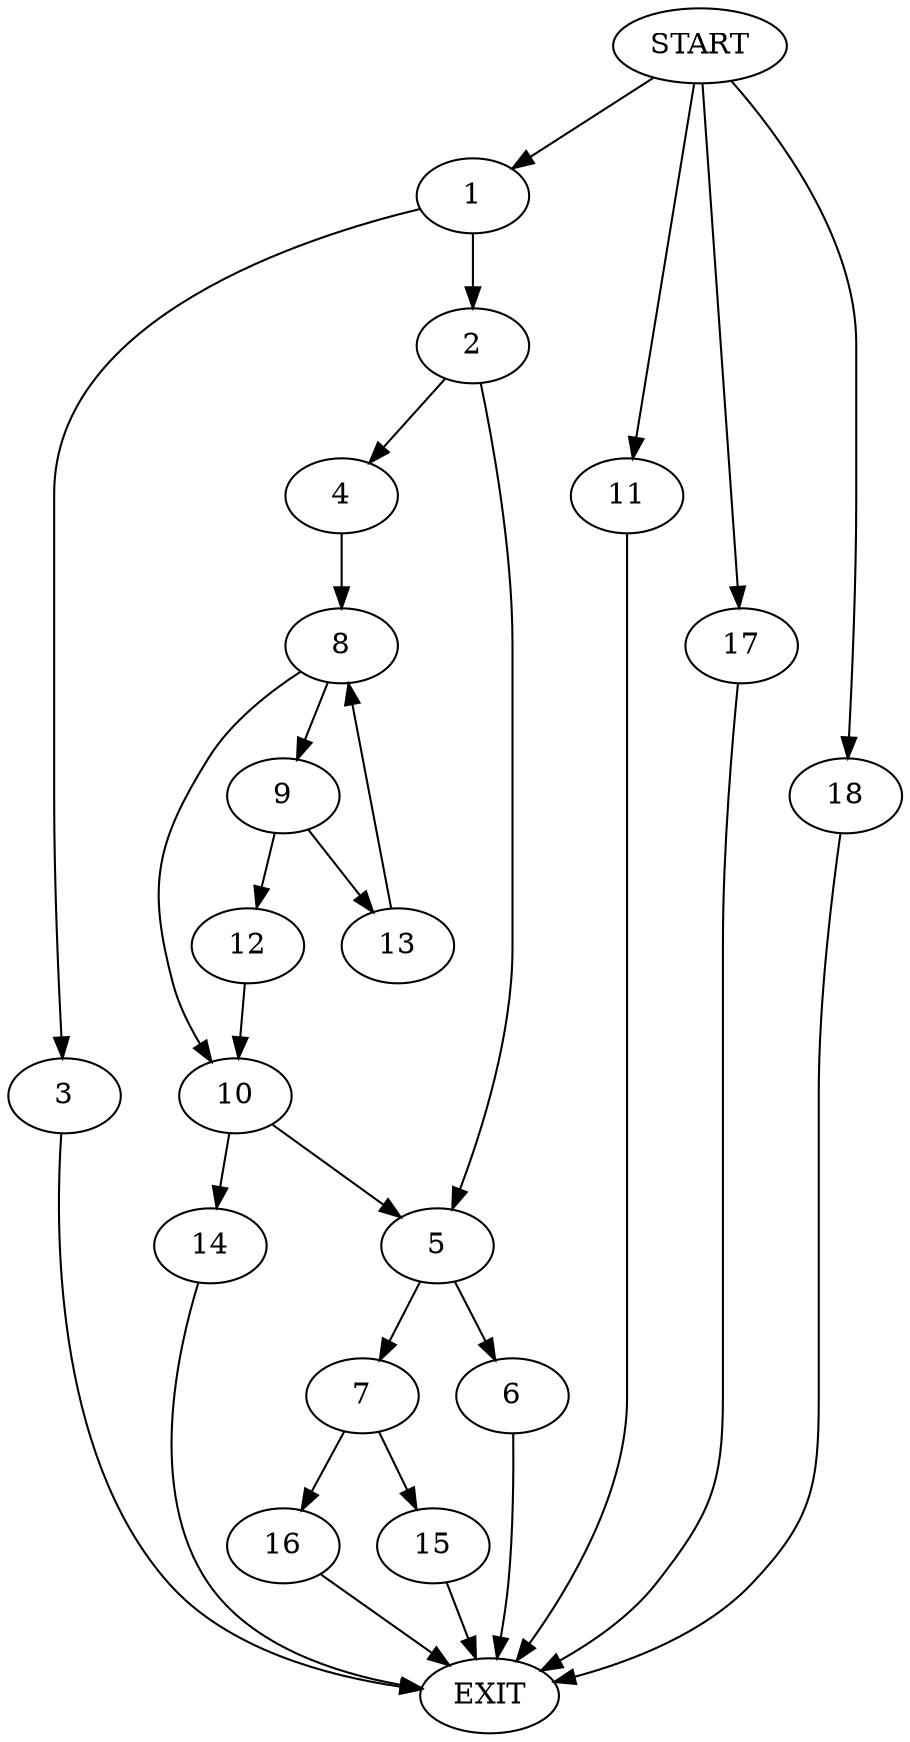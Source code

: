 digraph {
0 [label="START"]
19 [label="EXIT"]
0 -> 1
1 -> 2
1 -> 3
3 -> 19
2 -> 4
2 -> 5
5 -> 6
5 -> 7
4 -> 8
8 -> 9
8 -> 10
0 -> 11
11 -> 19
9 -> 12
9 -> 13
10 -> 5
10 -> 14
13 -> 8
12 -> 10
14 -> 19
6 -> 19
7 -> 15
7 -> 16
15 -> 19
16 -> 19
0 -> 17
17 -> 19
0 -> 18
18 -> 19
}

